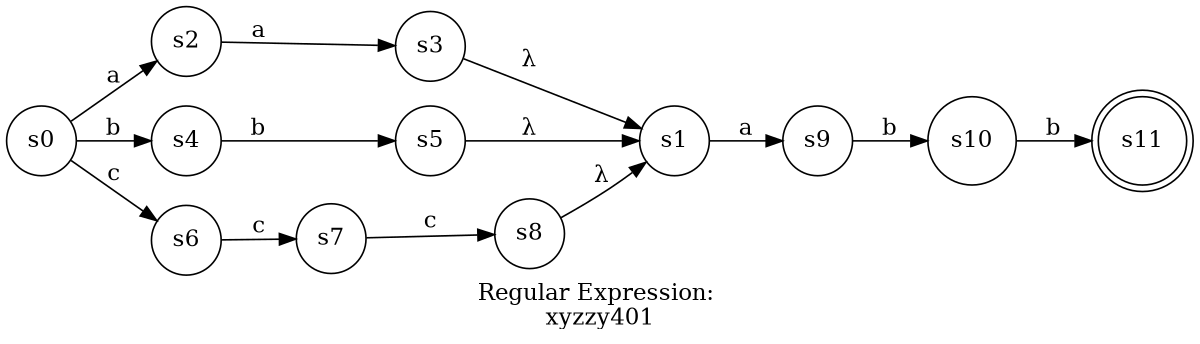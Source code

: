 digraph finite_state_machine {
	label="Regular Expression: \nxyzzy401";
	rankdir=LR;
	size="8,5"
	node [shape = doublecircle]; s11;
	node [shape = circle];
	s0 -> s2 [ label = "a" ];
	s0 -> s4 [ label = "b" ];
	s0 -> s6 [ label = "c" ];
	s1 -> s9 [ label = "a" ];
	s2 -> s3 [ label = "a" ];
	s3 -> s1 [ label = "λ" ];
	s4 -> s5 [ label = "b" ];
	s5 -> s1 [ label = "λ" ];
	s6 -> s7 [ label = "c" ];
	s7 -> s8 [ label = "c" ];
	s8 -> s1 [ label = "λ" ];
	s9 -> s10 [ label = "b" ];
	s10 -> s11 [ label = "b" ];
}
